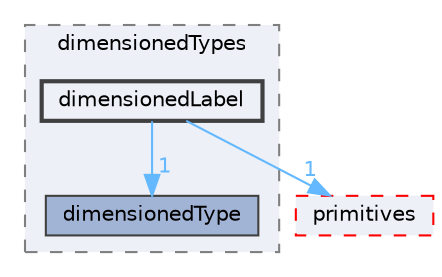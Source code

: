 digraph "src/OpenFOAM/dimensionedTypes/dimensionedLabel"
{
 // LATEX_PDF_SIZE
  bgcolor="transparent";
  edge [fontname=Helvetica,fontsize=10,labelfontname=Helvetica,labelfontsize=10];
  node [fontname=Helvetica,fontsize=10,shape=box,height=0.2,width=0.4];
  compound=true
  subgraph clusterdir_d4979fdf35c07e0caec68718d229a4b4 {
    graph [ bgcolor="#edf0f7", pencolor="grey50", label="dimensionedTypes", fontname=Helvetica,fontsize=10 style="filled,dashed", URL="dir_d4979fdf35c07e0caec68718d229a4b4.html",tooltip=""]
  dir_10a50275708c74d41843a3aeb8530ab7 [label="dimensionedType", fillcolor="#a2b4d6", color="grey25", style="filled", URL="dir_10a50275708c74d41843a3aeb8530ab7.html",tooltip=""];
  dir_20ea6596ecf287a662524e568854d65f [label="dimensionedLabel", fillcolor="#edf0f7", color="grey25", style="filled,bold", URL="dir_20ea6596ecf287a662524e568854d65f.html",tooltip=""];
  }
  dir_3e50f45338116b169052b428016851aa [label="primitives", fillcolor="#edf0f7", color="red", style="filled,dashed", URL="dir_3e50f45338116b169052b428016851aa.html",tooltip=""];
  dir_20ea6596ecf287a662524e568854d65f->dir_10a50275708c74d41843a3aeb8530ab7 [headlabel="1", labeldistance=1.5 headhref="dir_000938_000948.html" href="dir_000938_000948.html" color="steelblue1" fontcolor="steelblue1"];
  dir_20ea6596ecf287a662524e568854d65f->dir_3e50f45338116b169052b428016851aa [headlabel="1", labeldistance=1.5 headhref="dir_000938_003069.html" href="dir_000938_003069.html" color="steelblue1" fontcolor="steelblue1"];
}

